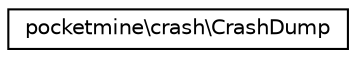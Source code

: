 digraph "Graphical Class Hierarchy"
{
 // INTERACTIVE_SVG=YES
 // LATEX_PDF_SIZE
  edge [fontname="Helvetica",fontsize="10",labelfontname="Helvetica",labelfontsize="10"];
  node [fontname="Helvetica",fontsize="10",shape=record];
  rankdir="LR";
  Node0 [label="pocketmine\\crash\\CrashDump",height=0.2,width=0.4,color="black", fillcolor="white", style="filled",URL="$d7/d2c/classpocketmine_1_1crash_1_1_crash_dump.html",tooltip=" "];
}
